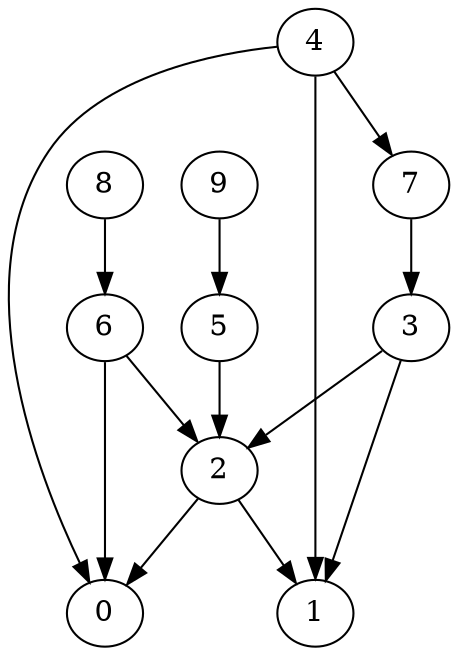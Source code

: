 digraph G {
  graph [splines=true overlap=false]
  node  [shape=ellipse, width=0.3, height=0.3]
  0 [label="0"];
  1 [label="1"];
  2 [label="2"];
  3 [label="3"];
  4 [label="4"];
  5 [label="5"];
  6 [label="6"];
  7 [label="7"];
  8 [label="8"];
  9 [label="9"];
  2 -> 0;
  2 -> 1;
  3 -> 1;
  3 -> 2;
  4 -> 0;
  4 -> 1;
  4 -> 7;
  5 -> 2;
  6 -> 0;
  6 -> 2;
  7 -> 3;
  8 -> 6;
  9 -> 5;
}
